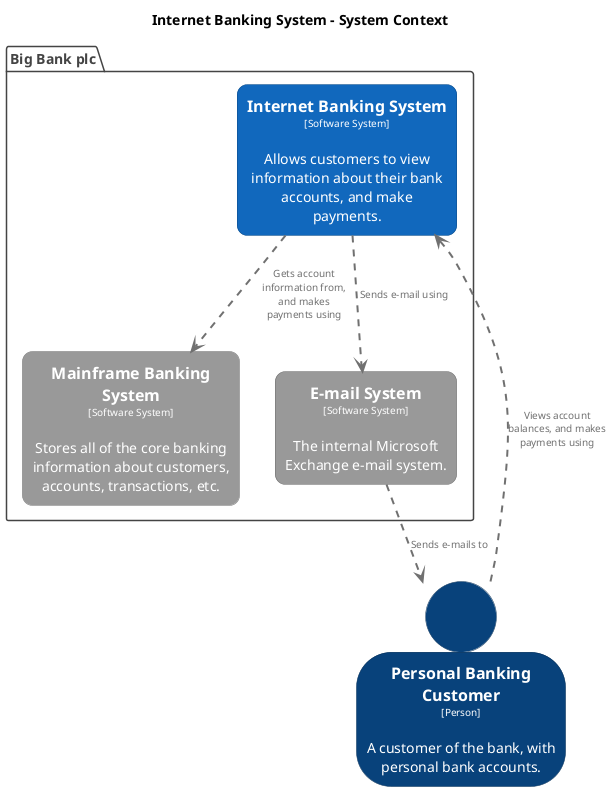 @startuml
title Internet Banking System - System Context

top to bottom direction

skinparam {
  shadowing false
  arrowFontSize 10
  defaultTextAlignment center
  wrapWidth 200
  maxMessageSize 100
}

hide stereotype

skinparam rectangle<<EmailSystem>> {
  BackgroundColor #999999
  FontColor #ffffff
  BorderColor #6b6b6b
  roundCorner 20
}
skinparam rectangle<<InternetBankingSystem>> {
  BackgroundColor #1168bd
  FontColor #ffffff
  BorderColor #0b4884
  roundCorner 20
}
skinparam rectangle<<MainframeBankingSystem>> {
  BackgroundColor #999999
  FontColor #ffffff
  BorderColor #6b6b6b
  roundCorner 20
}
skinparam person<<PersonalBankingCustomer>> {
  BackgroundColor #08427b
  FontColor #ffffff
  BorderColor #052e56
}

package "Big Bank plc" <<enterprise>> {
  skinparam PackageBorderColor<<enterprise>> #444444
  skinparam PackageFontColor<<enterprise>> #444444

  rectangle "==Mainframe Banking System\n<size:10>[Software System]</size>\n\nStores all of the core banking information about customers, accounts, transactions, etc." <<MainframeBankingSystem>> as MainframeBankingSystem
  rectangle "==E-mail System\n<size:10>[Software System]</size>\n\nThe internal Microsoft Exchange e-mail system." <<EmailSystem>> as EmailSystem
  rectangle "==Internet Banking System\n<size:10>[Software System]</size>\n\nAllows customers to view information about their bank accounts, and make payments." <<InternetBankingSystem>> as InternetBankingSystem
}

person "==Personal Banking Customer\n<size:10>[Person]</size>\n\nA customer of the bank, with personal bank accounts." <<PersonalBankingCustomer>> as PersonalBankingCustomer

PersonalBankingCustomer .[#707070,thickness=2].> InternetBankingSystem : "<color:#707070>Views account balances, and makes payments using"
InternetBankingSystem .[#707070,thickness=2].> MainframeBankingSystem : "<color:#707070>Gets account information from, and makes payments using"
InternetBankingSystem .[#707070,thickness=2].> EmailSystem : "<color:#707070>Sends e-mail using"
EmailSystem .[#707070,thickness=2].> PersonalBankingCustomer : "<color:#707070>Sends e-mails to"
@enduml